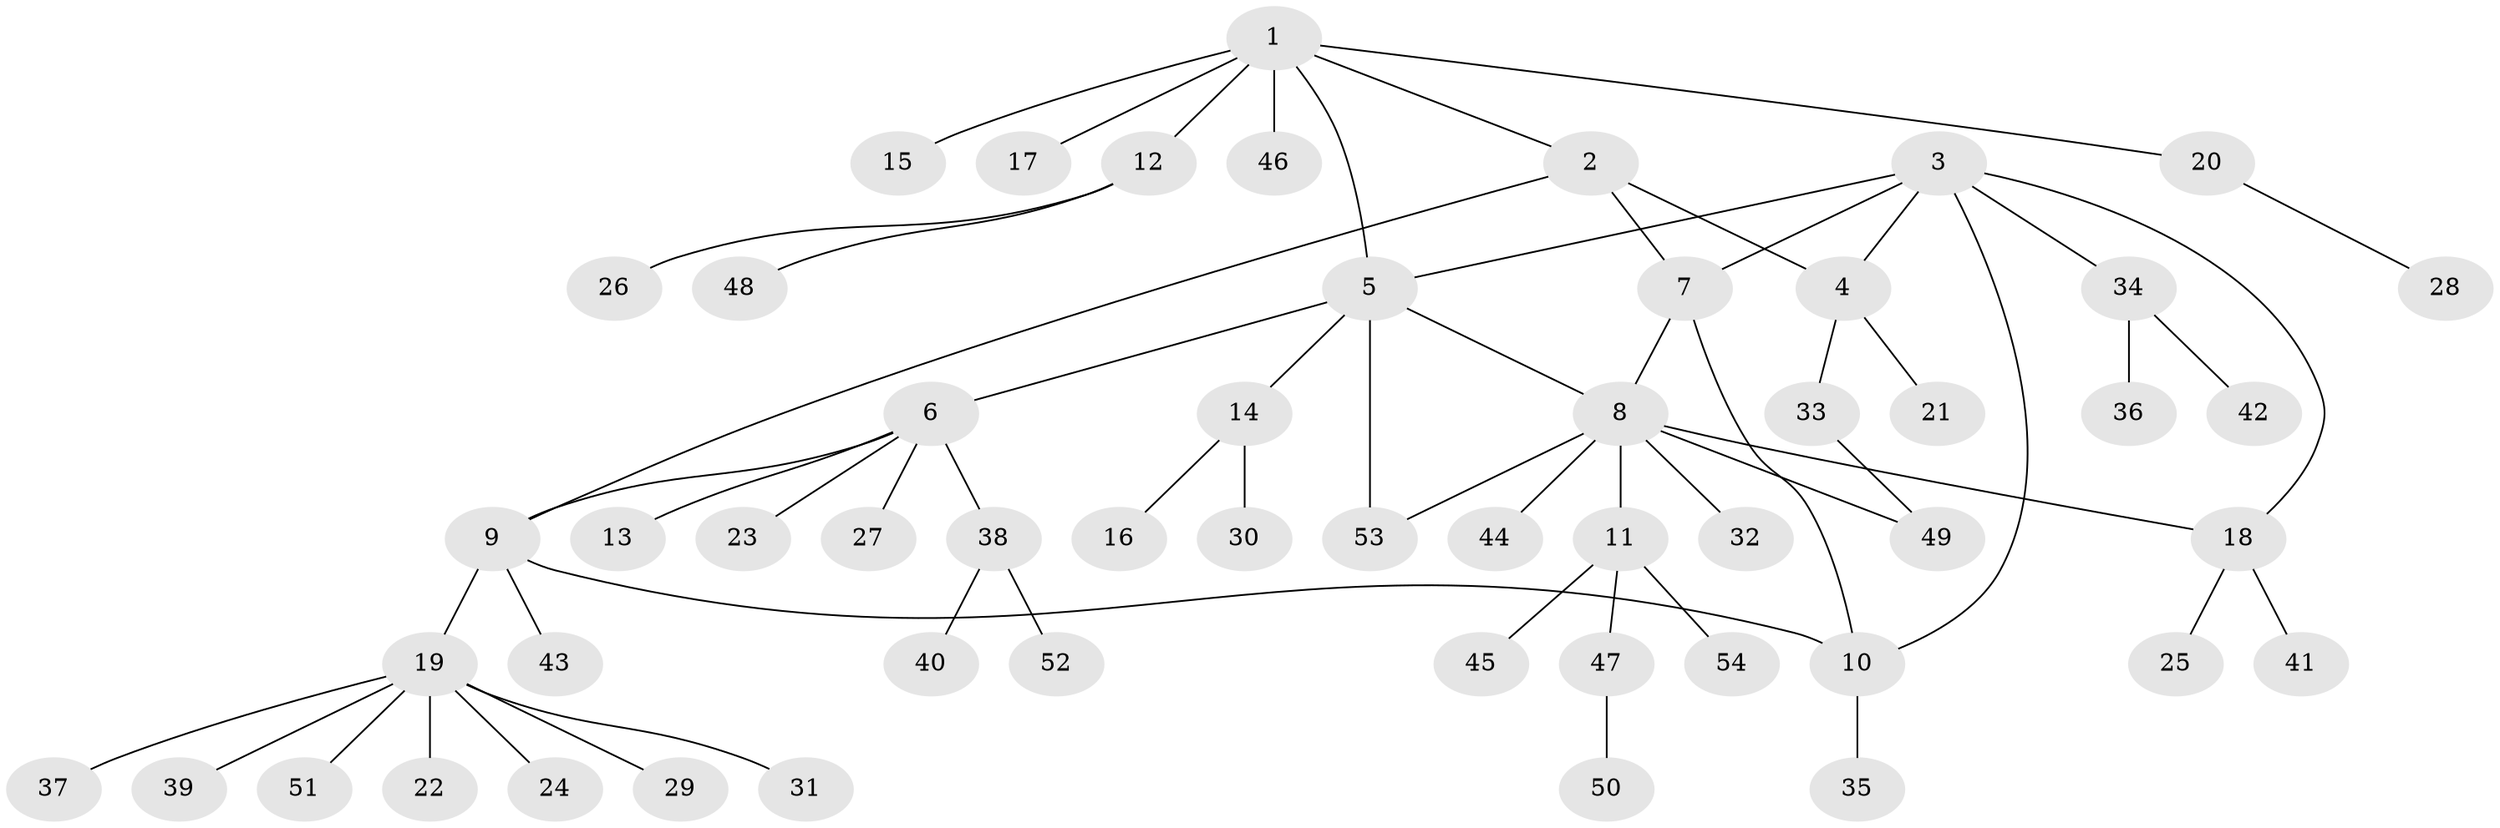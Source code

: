 // coarse degree distribution, {7: 0.02702702702702703, 6: 0.08108108108108109, 5: 0.05405405405405406, 4: 0.05405405405405406, 8: 0.02702702702702703, 1: 0.6216216216216216, 3: 0.05405405405405406, 2: 0.08108108108108109}
// Generated by graph-tools (version 1.1) at 2025/19/03/04/25 18:19:34]
// undirected, 54 vertices, 62 edges
graph export_dot {
graph [start="1"]
  node [color=gray90,style=filled];
  1;
  2;
  3;
  4;
  5;
  6;
  7;
  8;
  9;
  10;
  11;
  12;
  13;
  14;
  15;
  16;
  17;
  18;
  19;
  20;
  21;
  22;
  23;
  24;
  25;
  26;
  27;
  28;
  29;
  30;
  31;
  32;
  33;
  34;
  35;
  36;
  37;
  38;
  39;
  40;
  41;
  42;
  43;
  44;
  45;
  46;
  47;
  48;
  49;
  50;
  51;
  52;
  53;
  54;
  1 -- 2;
  1 -- 5;
  1 -- 12;
  1 -- 15;
  1 -- 17;
  1 -- 20;
  1 -- 46;
  2 -- 4;
  2 -- 7;
  2 -- 9;
  3 -- 4;
  3 -- 5;
  3 -- 7;
  3 -- 10;
  3 -- 18;
  3 -- 34;
  4 -- 21;
  4 -- 33;
  5 -- 6;
  5 -- 8;
  5 -- 14;
  5 -- 53;
  6 -- 9;
  6 -- 13;
  6 -- 23;
  6 -- 27;
  6 -- 38;
  7 -- 8;
  7 -- 10;
  8 -- 11;
  8 -- 18;
  8 -- 32;
  8 -- 44;
  8 -- 49;
  8 -- 53;
  9 -- 10;
  9 -- 19;
  9 -- 43;
  10 -- 35;
  11 -- 45;
  11 -- 47;
  11 -- 54;
  12 -- 26;
  12 -- 48;
  14 -- 16;
  14 -- 30;
  18 -- 25;
  18 -- 41;
  19 -- 22;
  19 -- 24;
  19 -- 29;
  19 -- 31;
  19 -- 37;
  19 -- 39;
  19 -- 51;
  20 -- 28;
  33 -- 49;
  34 -- 36;
  34 -- 42;
  38 -- 40;
  38 -- 52;
  47 -- 50;
}

